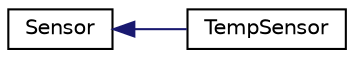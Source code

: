 digraph "Graphical Class Hierarchy"
{
 // INTERACTIVE_SVG=YES
 // LATEX_PDF_SIZE
  bgcolor="transparent";
  edge [fontname="Helvetica",fontsize="10",labelfontname="Helvetica",labelfontsize="10"];
  node [fontname="Helvetica",fontsize="10",shape=record];
  rankdir="LR";
  Node0 [label="Sensor",height=0.2,width=0.4,color="black",URL="$classSensor.html",tooltip="Parent class for sensor objects."];
  Node0 -> Node1 [dir="back",color="midnightblue",fontsize="10",style="solid",fontname="Helvetica"];
  Node1 [label="TempSensor",height=0.2,width=0.4,color="black",URL="$classTempSensor.html",tooltip="Implementation of a Sensor for the onboard temperature sensor."];
}
